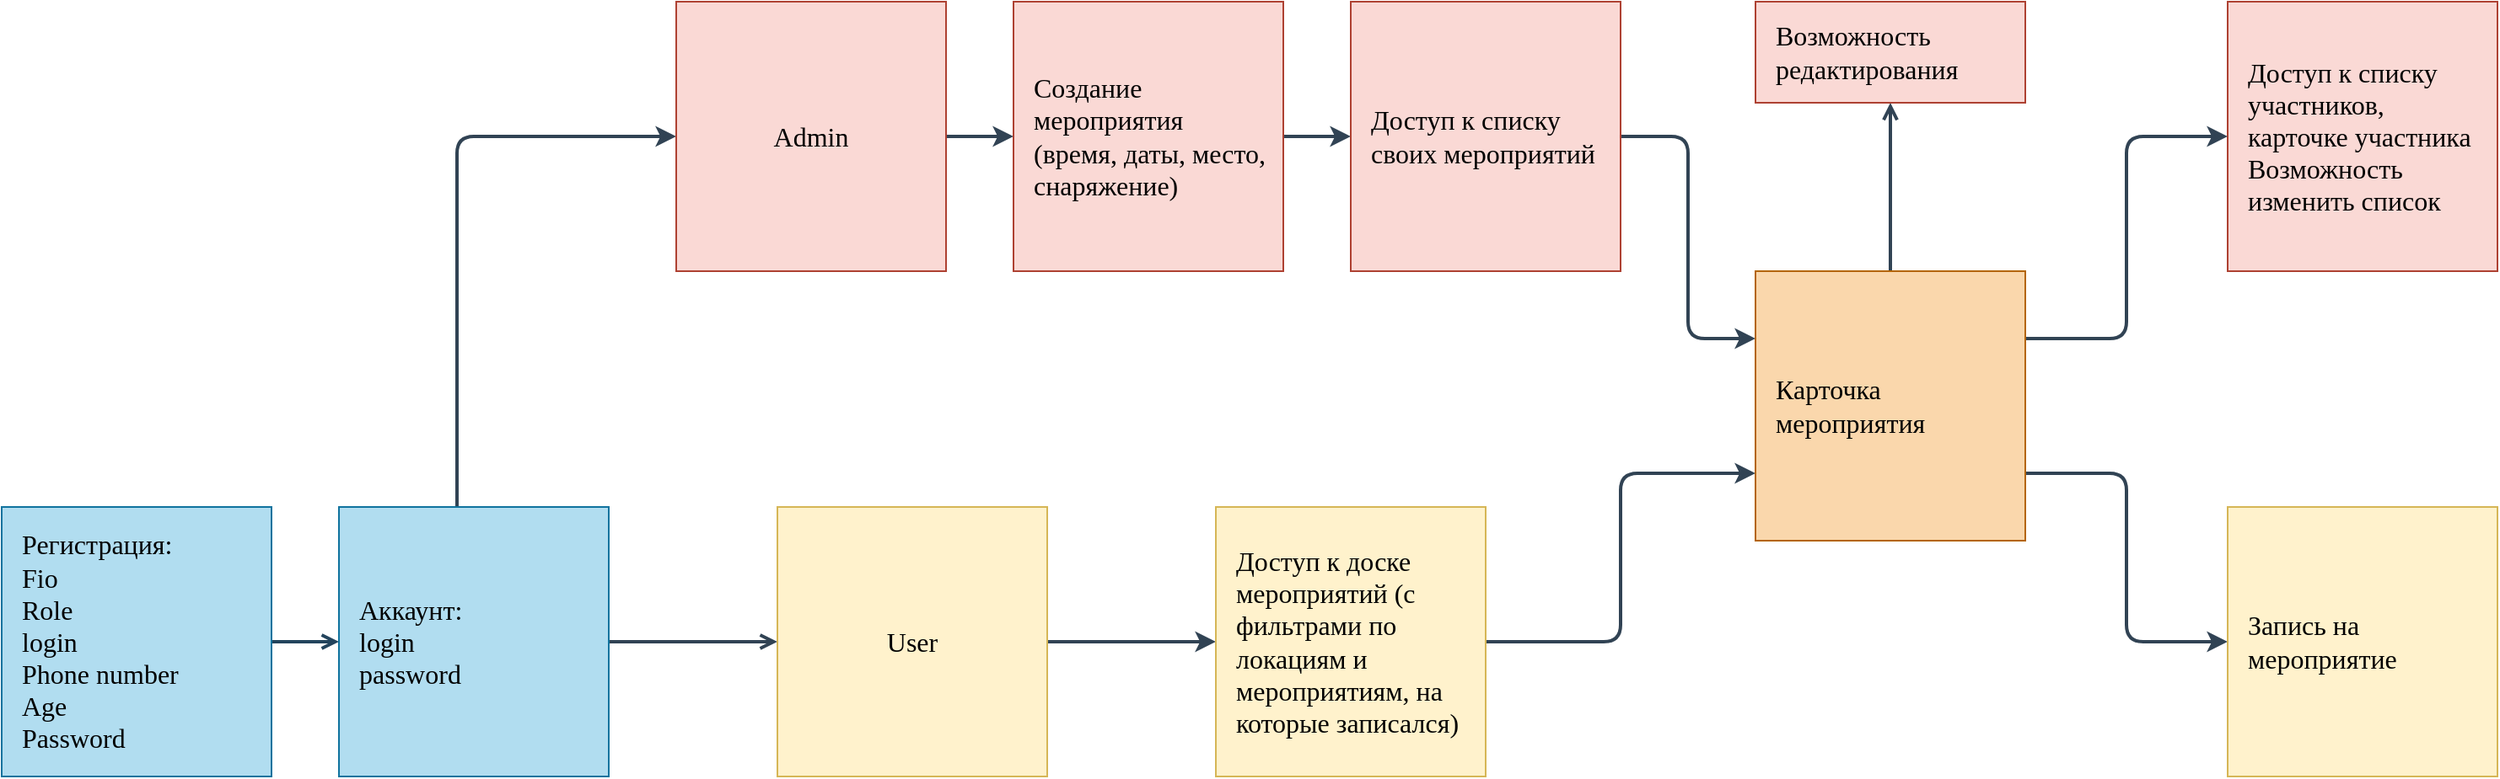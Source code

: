 <mxfile version="21.7.4" type="github">
  <diagram id="R2lEEEUBdFMjLlhIrx00" name="Page-1">
    <mxGraphModel dx="1767" dy="654" grid="1" gridSize="10" guides="1" tooltips="1" connect="1" arrows="1" fold="1" page="0" pageScale="1" pageWidth="850" pageHeight="1100" math="0" shadow="0" extFonts="Permanent Marker^https://fonts.googleapis.com/css?family=Permanent+Marker">
      <root>
        <mxCell id="0" />
        <mxCell id="1" parent="0" />
        <mxCell id="yJWZmImQaWcxnR1m6JDB-3" value="" style="edgeStyle=orthogonalEdgeStyle;rounded=0;orthogonalLoop=1;jettySize=auto;html=1;strokeWidth=2;fillColor=#bac8d3;strokeColor=#23445d;endArrow=open;endFill=0;" edge="1" parent="1" source="yJWZmImQaWcxnR1m6JDB-1" target="yJWZmImQaWcxnR1m6JDB-2">
          <mxGeometry relative="1" as="geometry" />
        </mxCell>
        <mxCell id="yJWZmImQaWcxnR1m6JDB-1" value="&lt;font face=&quot;Verdana&quot; style=&quot;font-size: 16px;&quot;&gt;Регистрация:&lt;br&gt;Fio&lt;br&gt;Role&lt;br&gt;login&lt;br&gt;Phone number&lt;br&gt;Age&lt;br&gt;Password&lt;/font&gt;" style="rounded=0;whiteSpace=wrap;html=1;fillColor=#b1ddf0;strokeColor=#10739e;fontStyle=0;align=left;spacing=12;" vertex="1" parent="1">
          <mxGeometry x="40" y="340" width="160" height="160" as="geometry" />
        </mxCell>
        <mxCell id="yJWZmImQaWcxnR1m6JDB-6" value="" style="edgeStyle=orthogonalEdgeStyle;rounded=0;orthogonalLoop=1;jettySize=auto;html=1;strokeWidth=2;endArrow=open;endFill=0;fillColor=#647687;strokeColor=#314354;" edge="1" parent="1" source="yJWZmImQaWcxnR1m6JDB-2" target="yJWZmImQaWcxnR1m6JDB-5">
          <mxGeometry relative="1" as="geometry" />
        </mxCell>
        <mxCell id="yJWZmImQaWcxnR1m6JDB-8" value="" style="edgeStyle=orthogonalEdgeStyle;rounded=1;orthogonalLoop=1;jettySize=auto;html=1;fillColor=#647687;strokeColor=#314354;strokeWidth=2;entryX=0;entryY=0.5;entryDx=0;entryDy=0;" edge="1" parent="1" source="yJWZmImQaWcxnR1m6JDB-2" target="yJWZmImQaWcxnR1m6JDB-4">
          <mxGeometry relative="1" as="geometry">
            <Array as="points">
              <mxPoint x="310" y="120" />
            </Array>
          </mxGeometry>
        </mxCell>
        <mxCell id="yJWZmImQaWcxnR1m6JDB-2" value="&lt;pre&gt;&lt;font face=&quot;Verdana&quot; style=&quot;font-size: 16px;&quot;&gt;Аккаунт:&lt;br&gt;&lt;/font&gt;&lt;font face=&quot;Verdana&quot; style=&quot;font-size: 16px;&quot;&gt;login&lt;br&gt;&lt;/font&gt;&lt;font face=&quot;Verdana&quot; style=&quot;font-size: 16px;&quot;&gt;password&lt;/font&gt;&lt;/pre&gt;" style="whiteSpace=wrap;html=1;aspect=fixed;align=left;fillColor=#b1ddf0;strokeColor=#10739e;spacing=12;" vertex="1" parent="1">
          <mxGeometry x="240" y="340" width="160" height="160" as="geometry" />
        </mxCell>
        <mxCell id="yJWZmImQaWcxnR1m6JDB-13" value="" style="edgeStyle=orthogonalEdgeStyle;rounded=1;orthogonalLoop=1;jettySize=auto;html=1;strokeWidth=2;fillColor=#647687;strokeColor=#314354;" edge="1" parent="1" source="yJWZmImQaWcxnR1m6JDB-4" target="yJWZmImQaWcxnR1m6JDB-10">
          <mxGeometry relative="1" as="geometry" />
        </mxCell>
        <mxCell id="yJWZmImQaWcxnR1m6JDB-4" value="&lt;font style=&quot;font-size: 16px;&quot; face=&quot;Verdana&quot;&gt;Admin&lt;/font&gt;" style="whiteSpace=wrap;html=1;aspect=fixed;align=center;fillColor=#fad9d5;strokeColor=#ae4132;" vertex="1" parent="1">
          <mxGeometry x="440" y="40" width="160" height="160" as="geometry" />
        </mxCell>
        <mxCell id="yJWZmImQaWcxnR1m6JDB-25" style="edgeStyle=orthogonalEdgeStyle;rounded=1;orthogonalLoop=1;jettySize=auto;html=1;entryX=0;entryY=0.5;entryDx=0;entryDy=0;strokeWidth=2;fillColor=#647687;strokeColor=#314354;" edge="1" parent="1" source="yJWZmImQaWcxnR1m6JDB-5" target="yJWZmImQaWcxnR1m6JDB-19">
          <mxGeometry relative="1" as="geometry" />
        </mxCell>
        <mxCell id="yJWZmImQaWcxnR1m6JDB-5" value="&lt;font style=&quot;font-size: 16px;&quot; face=&quot;Verdana&quot;&gt;User&lt;/font&gt;" style="whiteSpace=wrap;html=1;aspect=fixed;align=center;fillColor=#fff2cc;strokeColor=#d6b656;" vertex="1" parent="1">
          <mxGeometry x="500" y="340" width="160" height="160" as="geometry" />
        </mxCell>
        <mxCell id="yJWZmImQaWcxnR1m6JDB-14" value="" style="edgeStyle=orthogonalEdgeStyle;rounded=1;orthogonalLoop=1;jettySize=auto;html=1;strokeWidth=2;fillColor=#647687;strokeColor=#314354;" edge="1" parent="1" source="yJWZmImQaWcxnR1m6JDB-10">
          <mxGeometry relative="1" as="geometry">
            <mxPoint x="840" y="120" as="targetPoint" />
          </mxGeometry>
        </mxCell>
        <mxCell id="yJWZmImQaWcxnR1m6JDB-10" value="&lt;font style=&quot;font-size: 16px;&quot; face=&quot;Verdana&quot;&gt;Создание мероприятия (время, даты, место, снаряжение)&lt;/font&gt;" style="whiteSpace=wrap;html=1;aspect=fixed;align=left;fillColor=#fad9d5;strokeColor=#ae4132;spacing=12;" vertex="1" parent="1">
          <mxGeometry x="640" y="40" width="160" height="160" as="geometry" />
        </mxCell>
        <mxCell id="yJWZmImQaWcxnR1m6JDB-17" value="" style="edgeStyle=orthogonalEdgeStyle;rounded=1;orthogonalLoop=1;jettySize=auto;html=1;entryX=0;entryY=0.25;entryDx=0;entryDy=0;strokeWidth=2;fillColor=#647687;strokeColor=#314354;" edge="1" parent="1" source="yJWZmImQaWcxnR1m6JDB-15" target="yJWZmImQaWcxnR1m6JDB-23">
          <mxGeometry relative="1" as="geometry">
            <mxPoint x="1030" y="320" as="targetPoint" />
          </mxGeometry>
        </mxCell>
        <mxCell id="yJWZmImQaWcxnR1m6JDB-15" value="&lt;font style=&quot;font-size: 16px;&quot; face=&quot;Verdana&quot;&gt;Доступ к списку своих мероприятий&lt;br&gt;&lt;/font&gt;" style="whiteSpace=wrap;html=1;aspect=fixed;align=left;fillColor=#fad9d5;strokeColor=#ae4132;spacing=12;" vertex="1" parent="1">
          <mxGeometry x="840" y="40" width="160" height="160" as="geometry" />
        </mxCell>
        <mxCell id="yJWZmImQaWcxnR1m6JDB-24" style="edgeStyle=orthogonalEdgeStyle;rounded=1;orthogonalLoop=1;jettySize=auto;html=1;entryX=0;entryY=0.75;entryDx=0;entryDy=0;strokeWidth=2;fillColor=#647687;strokeColor=#314354;" edge="1" parent="1" source="yJWZmImQaWcxnR1m6JDB-19" target="yJWZmImQaWcxnR1m6JDB-23">
          <mxGeometry relative="1" as="geometry">
            <mxPoint x="1160" y="420" as="targetPoint" />
          </mxGeometry>
        </mxCell>
        <mxCell id="yJWZmImQaWcxnR1m6JDB-19" value="&lt;font style=&quot;font-size: 16px;&quot; face=&quot;Verdana&quot;&gt;Доступ к доске мероприятий (с фильтрами по локациям и мероприятиям, на которые записался)&lt;/font&gt;" style="whiteSpace=wrap;html=1;aspect=fixed;align=left;fillColor=#fff2cc;strokeColor=#d6b656;spacing=12;" vertex="1" parent="1">
          <mxGeometry x="760" y="340" width="160" height="160" as="geometry" />
        </mxCell>
        <mxCell id="yJWZmImQaWcxnR1m6JDB-21" value="&lt;font style=&quot;font-size: 16px;&quot; face=&quot;Verdana&quot;&gt;Доступ к списку участников, карточке участника&lt;br&gt;Возможность изменить список&lt;br&gt;&lt;/font&gt;" style="whiteSpace=wrap;html=1;aspect=fixed;align=left;fillColor=#fad9d5;strokeColor=#ae4132;spacing=12;" vertex="1" parent="1">
          <mxGeometry x="1360" y="40" width="160" height="160" as="geometry" />
        </mxCell>
        <mxCell id="yJWZmImQaWcxnR1m6JDB-28" style="edgeStyle=orthogonalEdgeStyle;rounded=1;orthogonalLoop=1;jettySize=auto;html=1;entryX=0;entryY=0.5;entryDx=0;entryDy=0;exitX=1;exitY=0.25;exitDx=0;exitDy=0;strokeWidth=2;fillColor=#647687;strokeColor=#314354;" edge="1" parent="1" source="yJWZmImQaWcxnR1m6JDB-23" target="yJWZmImQaWcxnR1m6JDB-21">
          <mxGeometry relative="1" as="geometry" />
        </mxCell>
        <mxCell id="yJWZmImQaWcxnR1m6JDB-30" style="edgeStyle=orthogonalEdgeStyle;rounded=1;orthogonalLoop=1;jettySize=auto;html=1;entryX=0;entryY=0.5;entryDx=0;entryDy=0;exitX=1;exitY=0.75;exitDx=0;exitDy=0;strokeWidth=2;fillColor=#647687;strokeColor=#314354;" edge="1" parent="1" source="yJWZmImQaWcxnR1m6JDB-23" target="yJWZmImQaWcxnR1m6JDB-29">
          <mxGeometry relative="1" as="geometry" />
        </mxCell>
        <mxCell id="yJWZmImQaWcxnR1m6JDB-32" value="" style="edgeStyle=orthogonalEdgeStyle;rounded=1;orthogonalLoop=1;jettySize=auto;html=1;fillColor=#647687;strokeColor=#314354;endArrow=open;endFill=0;strokeWidth=2;" edge="1" parent="1" source="yJWZmImQaWcxnR1m6JDB-23" target="yJWZmImQaWcxnR1m6JDB-31">
          <mxGeometry relative="1" as="geometry" />
        </mxCell>
        <mxCell id="yJWZmImQaWcxnR1m6JDB-23" value="&lt;font style=&quot;font-size: 16px;&quot; face=&quot;Verdana&quot;&gt;Карточка мероприятия&lt;/font&gt;" style="whiteSpace=wrap;html=1;aspect=fixed;align=left;fillColor=#fad7ac;strokeColor=#b46504;spacing=12;" vertex="1" parent="1">
          <mxGeometry x="1080" y="200" width="160" height="160" as="geometry" />
        </mxCell>
        <mxCell id="yJWZmImQaWcxnR1m6JDB-29" value="&lt;font style=&quot;font-size: 16px;&quot; face=&quot;Verdana&quot;&gt;Запись на мероприятие&lt;/font&gt;" style="whiteSpace=wrap;html=1;aspect=fixed;align=left;fillColor=#fff2cc;strokeColor=#d6b656;spacing=12;" vertex="1" parent="1">
          <mxGeometry x="1360" y="340" width="160" height="160" as="geometry" />
        </mxCell>
        <mxCell id="yJWZmImQaWcxnR1m6JDB-31" value="&lt;font style=&quot;font-size: 16px;&quot; face=&quot;Verdana&quot;&gt;Возможность редактирования&lt;/font&gt;" style="whiteSpace=wrap;html=1;align=left;fillColor=#fad9d5;strokeColor=#ae4132;spacing=12;" vertex="1" parent="1">
          <mxGeometry x="1080" y="40" width="160" height="60" as="geometry" />
        </mxCell>
      </root>
    </mxGraphModel>
  </diagram>
</mxfile>
